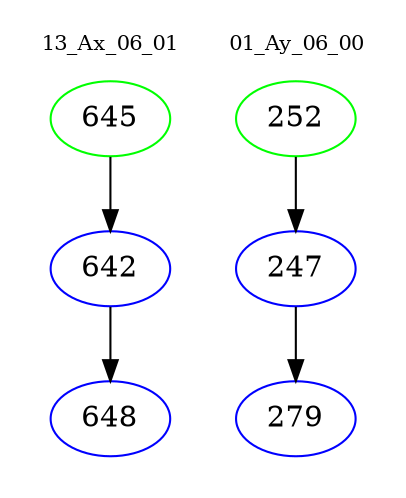 digraph{
subgraph cluster_0 {
color = white
label = "13_Ax_06_01";
fontsize=10;
T0_645 [label="645", color="green"]
T0_645 -> T0_642 [color="black"]
T0_642 [label="642", color="blue"]
T0_642 -> T0_648 [color="black"]
T0_648 [label="648", color="blue"]
}
subgraph cluster_1 {
color = white
label = "01_Ay_06_00";
fontsize=10;
T1_252 [label="252", color="green"]
T1_252 -> T1_247 [color="black"]
T1_247 [label="247", color="blue"]
T1_247 -> T1_279 [color="black"]
T1_279 [label="279", color="blue"]
}
}
